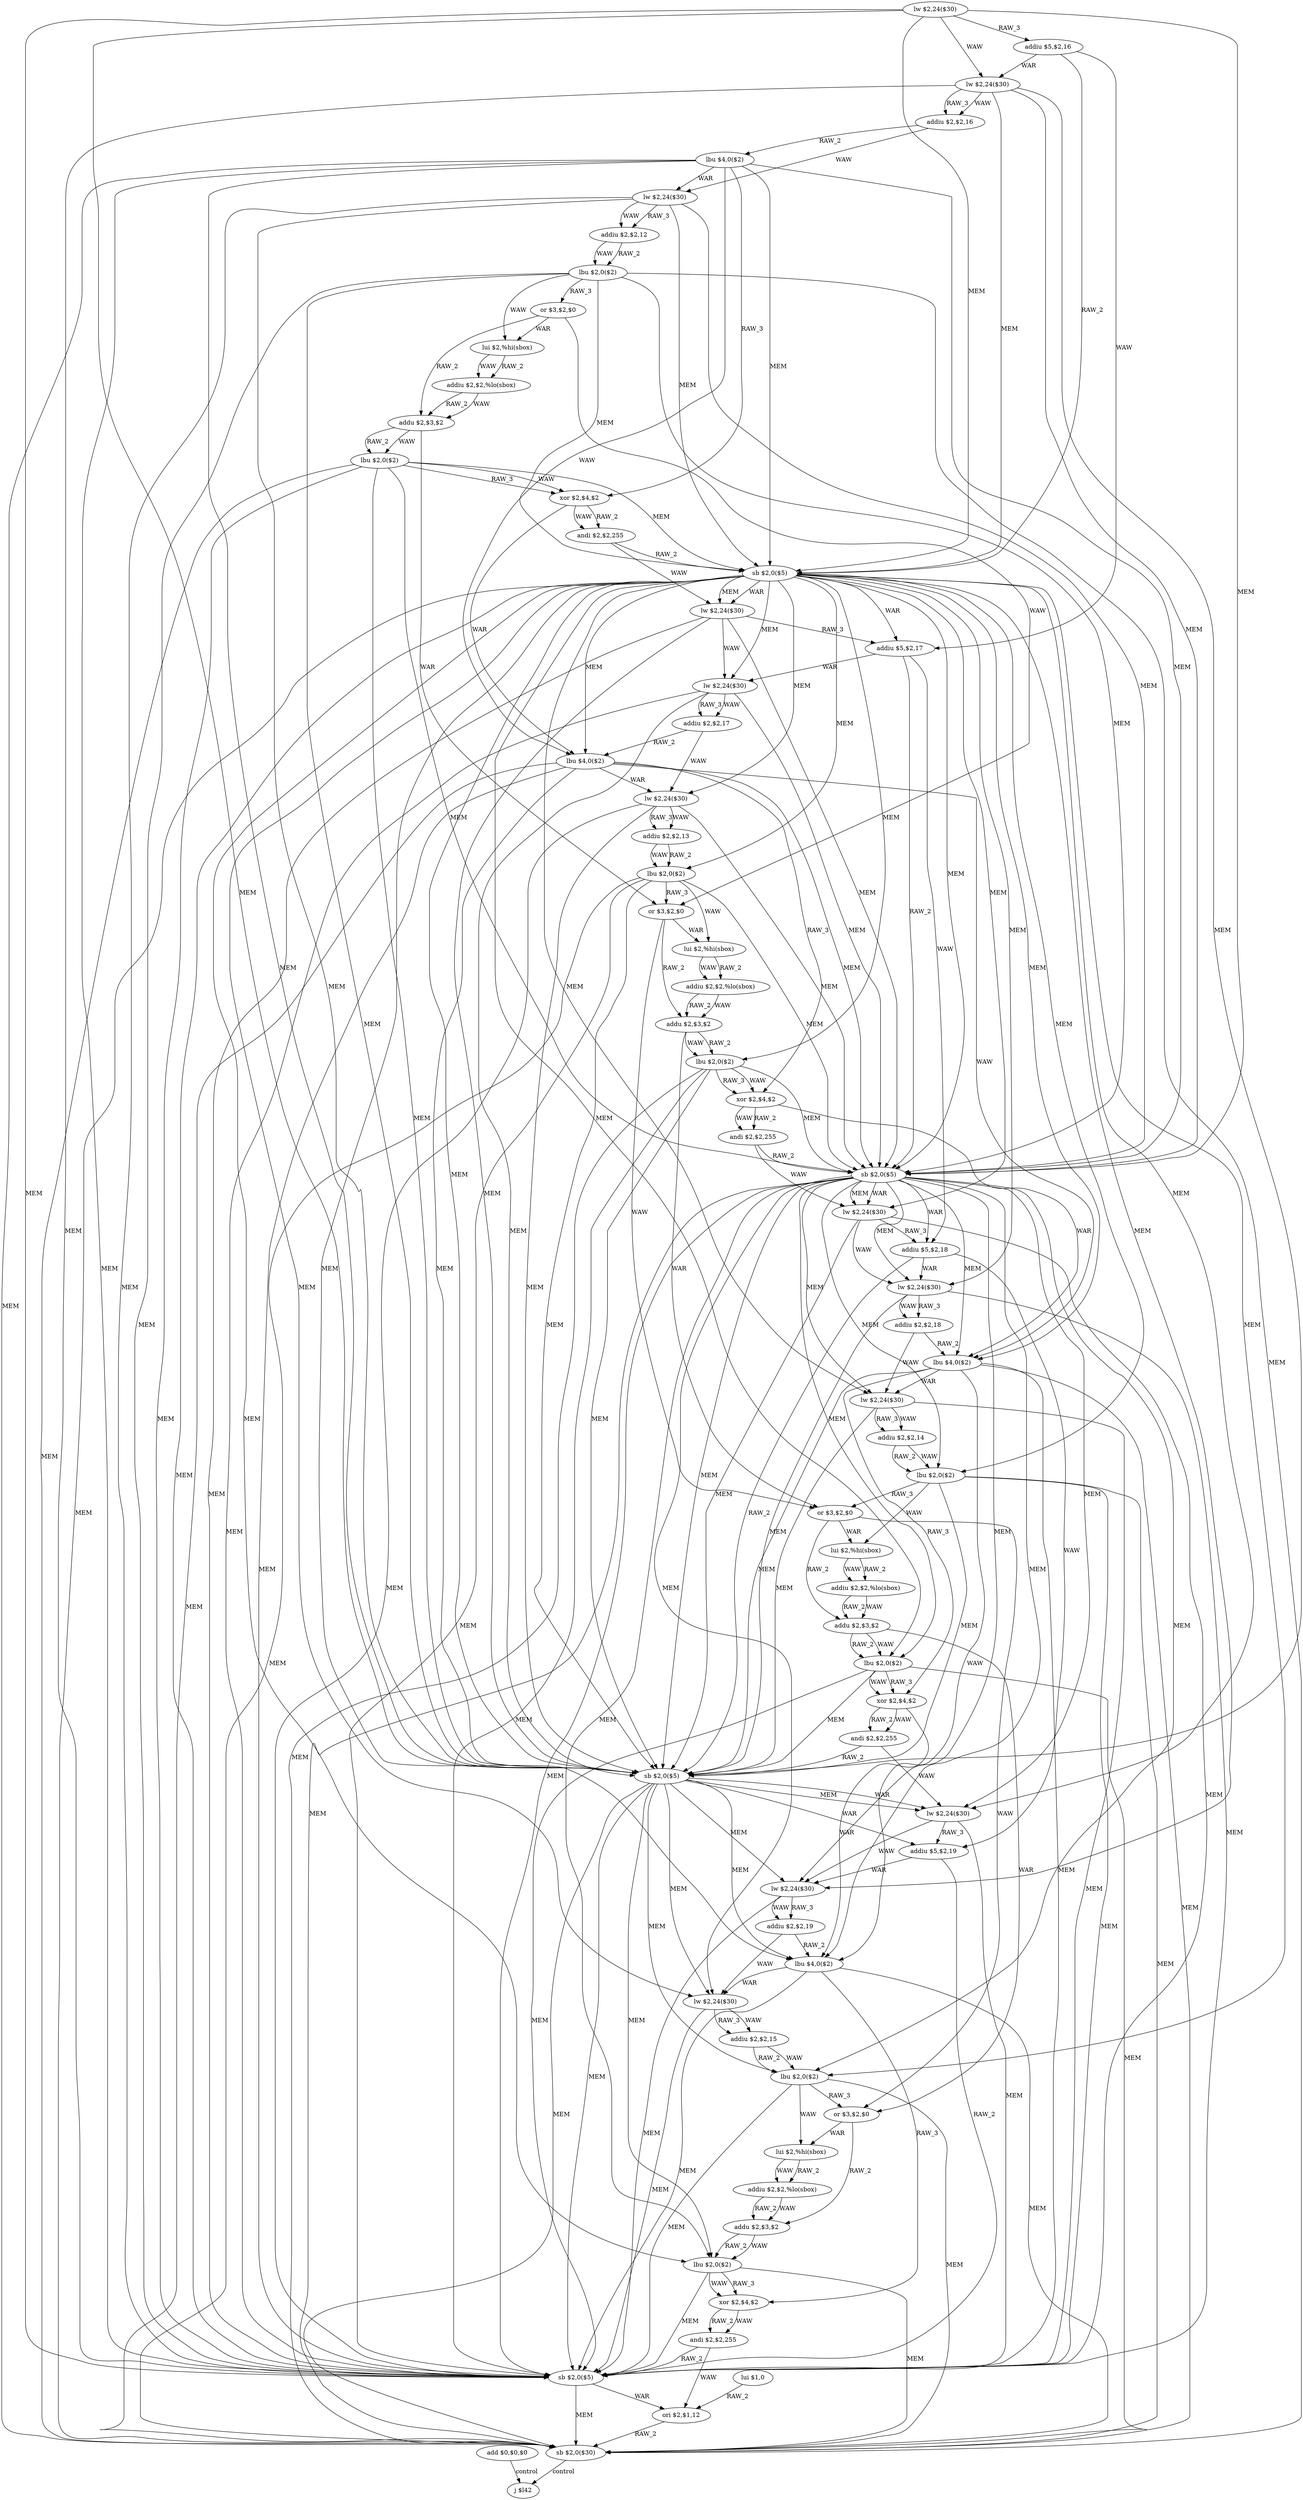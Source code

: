 digraph G1 {
node [shape = ellipse];
i0 [label = "add $0,$0,$0"] ;
i0 ->  i68 [label= "control"];
i68 [label = "j $l42"] ;
i1 [label = "lw $2,24($30)"] ;
i1 ->  i2 [label= "RAW_3"];
i1 ->  i3 [label= "WAW"];
i1 ->  i16 [label= "MEM"];
i1 ->  i32 [label= "MEM"];
i1 ->  i48 [label= "MEM"];
i1 ->  i64 [label= "MEM"];
i2 [label = "addiu $5,$2,16"] ;
i2 ->  i3 [label= "WAR"];
i2 ->  i16 [label= "RAW_2"];
i2 ->  i18 [label= "WAW"];
i3 [label = "lw $2,24($30)"] ;
i3 ->  i4 [label= "RAW_3"];
i3 ->  i4 [label= "WAW"];
i3 ->  i16 [label= "MEM"];
i3 ->  i32 [label= "MEM"];
i3 ->  i48 [label= "MEM"];
i3 ->  i64 [label= "MEM"];
i4 [label = "addiu $2,$2,16"] ;
i4 ->  i5 [label= "RAW_2"];
i4 ->  i6 [label= "WAW"];
i5 [label = "lbu $4,0($2)"] ;
i5 ->  i6 [label= "WAR"];
i5 ->  i14 [label= "RAW_3"];
i5 ->  i16 [label= "MEM"];
i5 ->  i21 [label= "WAW"];
i5 ->  i32 [label= "MEM"];
i5 ->  i48 [label= "MEM"];
i5 ->  i64 [label= "MEM"];
i5 ->  i67 [label= "MEM"];
i6 [label = "lw $2,24($30)"] ;
i6 ->  i7 [label= "RAW_3"];
i6 ->  i7 [label= "WAW"];
i6 ->  i16 [label= "MEM"];
i6 ->  i32 [label= "MEM"];
i6 ->  i48 [label= "MEM"];
i6 ->  i64 [label= "MEM"];
i7 [label = "addiu $2,$2,12"] ;
i7 ->  i8 [label= "RAW_2"];
i7 ->  i8 [label= "WAW"];
i8 [label = "lbu $2,0($2)"] ;
i8 ->  i9 [label= "RAW_3"];
i8 ->  i10 [label= "WAW"];
i8 ->  i16 [label= "MEM"];
i8 ->  i32 [label= "MEM"];
i8 ->  i48 [label= "MEM"];
i8 ->  i64 [label= "MEM"];
i8 ->  i67 [label= "MEM"];
i9 [label = "or $3,$2,$0"] ;
i9 ->  i10 [label= "WAR"];
i9 ->  i12 [label= "RAW_2"];
i9 ->  i25 [label= "WAW"];
i10 [label = "lui $2,%hi(sbox)"] ;
i10 ->  i11 [label= "RAW_2"];
i10 ->  i11 [label= "WAW"];
i11 [label = "addiu $2,$2,%lo(sbox)"] ;
i11 ->  i12 [label= "RAW_2"];
i11 ->  i12 [label= "WAW"];
i12 [label = "addu $2,$3,$2"] ;
i12 ->  i13 [label= "RAW_2"];
i12 ->  i13 [label= "WAW"];
i12 ->  i25 [label= "WAR"];
i13 [label = "lbu $2,0($2)"] ;
i13 ->  i14 [label= "RAW_3"];
i13 ->  i14 [label= "WAW"];
i13 ->  i16 [label= "MEM"];
i13 ->  i32 [label= "MEM"];
i13 ->  i48 [label= "MEM"];
i13 ->  i64 [label= "MEM"];
i13 ->  i67 [label= "MEM"];
i14 [label = "xor $2,$4,$2"] ;
i14 ->  i15 [label= "RAW_2"];
i14 ->  i15 [label= "WAW"];
i14 ->  i21 [label= "WAR"];
i15 [label = "andi $2,$2,255"] ;
i15 ->  i16 [label= "RAW_2"];
i15 ->  i17 [label= "WAW"];
i16 [label = "sb $2,0($5)"] ;
i16 ->  i17 [label= "WAR"];
i16 ->  i17 [label= "MEM"];
i16 ->  i18 [label= "WAR"];
i16 ->  i19 [label= "MEM"];
i16 ->  i21 [label= "MEM"];
i16 ->  i22 [label= "MEM"];
i16 ->  i24 [label= "MEM"];
i16 ->  i29 [label= "MEM"];
i16 ->  i32 [label= "MEM"];
i16 ->  i33 [label= "MEM"];
i16 ->  i35 [label= "MEM"];
i16 ->  i37 [label= "MEM"];
i16 ->  i38 [label= "MEM"];
i16 ->  i40 [label= "MEM"];
i16 ->  i45 [label= "MEM"];
i16 ->  i48 [label= "MEM"];
i16 ->  i49 [label= "MEM"];
i16 ->  i51 [label= "MEM"];
i16 ->  i53 [label= "MEM"];
i16 ->  i54 [label= "MEM"];
i16 ->  i56 [label= "MEM"];
i16 ->  i61 [label= "MEM"];
i16 ->  i64 [label= "MEM"];
i16 ->  i67 [label= "MEM"];
i17 [label = "lw $2,24($30)"] ;
i17 ->  i18 [label= "RAW_3"];
i17 ->  i19 [label= "WAW"];
i17 ->  i32 [label= "MEM"];
i17 ->  i48 [label= "MEM"];
i17 ->  i64 [label= "MEM"];
i18 [label = "addiu $5,$2,17"] ;
i18 ->  i19 [label= "WAR"];
i18 ->  i32 [label= "RAW_2"];
i18 ->  i34 [label= "WAW"];
i19 [label = "lw $2,24($30)"] ;
i19 ->  i20 [label= "RAW_3"];
i19 ->  i20 [label= "WAW"];
i19 ->  i32 [label= "MEM"];
i19 ->  i48 [label= "MEM"];
i19 ->  i64 [label= "MEM"];
i20 [label = "addiu $2,$2,17"] ;
i20 ->  i21 [label= "RAW_2"];
i20 ->  i22 [label= "WAW"];
i21 [label = "lbu $4,0($2)"] ;
i21 ->  i22 [label= "WAR"];
i21 ->  i30 [label= "RAW_3"];
i21 ->  i32 [label= "MEM"];
i21 ->  i37 [label= "WAW"];
i21 ->  i48 [label= "MEM"];
i21 ->  i64 [label= "MEM"];
i21 ->  i67 [label= "MEM"];
i22 [label = "lw $2,24($30)"] ;
i22 ->  i23 [label= "RAW_3"];
i22 ->  i23 [label= "WAW"];
i22 ->  i32 [label= "MEM"];
i22 ->  i48 [label= "MEM"];
i22 ->  i64 [label= "MEM"];
i23 [label = "addiu $2,$2,13"] ;
i23 ->  i24 [label= "RAW_2"];
i23 ->  i24 [label= "WAW"];
i24 [label = "lbu $2,0($2)"] ;
i24 ->  i25 [label= "RAW_3"];
i24 ->  i26 [label= "WAW"];
i24 ->  i32 [label= "MEM"];
i24 ->  i48 [label= "MEM"];
i24 ->  i64 [label= "MEM"];
i24 ->  i67 [label= "MEM"];
i25 [label = "or $3,$2,$0"] ;
i25 ->  i26 [label= "WAR"];
i25 ->  i28 [label= "RAW_2"];
i25 ->  i41 [label= "WAW"];
i26 [label = "lui $2,%hi(sbox)"] ;
i26 ->  i27 [label= "RAW_2"];
i26 ->  i27 [label= "WAW"];
i27 [label = "addiu $2,$2,%lo(sbox)"] ;
i27 ->  i28 [label= "RAW_2"];
i27 ->  i28 [label= "WAW"];
i28 [label = "addu $2,$3,$2"] ;
i28 ->  i29 [label= "RAW_2"];
i28 ->  i29 [label= "WAW"];
i28 ->  i41 [label= "WAR"];
i29 [label = "lbu $2,0($2)"] ;
i29 ->  i30 [label= "RAW_3"];
i29 ->  i30 [label= "WAW"];
i29 ->  i32 [label= "MEM"];
i29 ->  i48 [label= "MEM"];
i29 ->  i64 [label= "MEM"];
i29 ->  i67 [label= "MEM"];
i30 [label = "xor $2,$4,$2"] ;
i30 ->  i31 [label= "RAW_2"];
i30 ->  i31 [label= "WAW"];
i30 ->  i37 [label= "WAR"];
i31 [label = "andi $2,$2,255"] ;
i31 ->  i32 [label= "RAW_2"];
i31 ->  i33 [label= "WAW"];
i32 [label = "sb $2,0($5)"] ;
i32 ->  i33 [label= "WAR"];
i32 ->  i33 [label= "MEM"];
i32 ->  i34 [label= "WAR"];
i32 ->  i35 [label= "MEM"];
i32 ->  i37 [label= "MEM"];
i32 ->  i38 [label= "MEM"];
i32 ->  i40 [label= "MEM"];
i32 ->  i45 [label= "MEM"];
i32 ->  i48 [label= "MEM"];
i32 ->  i49 [label= "MEM"];
i32 ->  i51 [label= "MEM"];
i32 ->  i53 [label= "MEM"];
i32 ->  i54 [label= "MEM"];
i32 ->  i56 [label= "MEM"];
i32 ->  i61 [label= "MEM"];
i32 ->  i64 [label= "MEM"];
i32 ->  i67 [label= "MEM"];
i33 [label = "lw $2,24($30)"] ;
i33 ->  i34 [label= "RAW_3"];
i33 ->  i35 [label= "WAW"];
i33 ->  i48 [label= "MEM"];
i33 ->  i64 [label= "MEM"];
i34 [label = "addiu $5,$2,18"] ;
i34 ->  i35 [label= "WAR"];
i34 ->  i48 [label= "RAW_2"];
i34 ->  i50 [label= "WAW"];
i35 [label = "lw $2,24($30)"] ;
i35 ->  i36 [label= "RAW_3"];
i35 ->  i36 [label= "WAW"];
i35 ->  i48 [label= "MEM"];
i35 ->  i64 [label= "MEM"];
i36 [label = "addiu $2,$2,18"] ;
i36 ->  i37 [label= "RAW_2"];
i36 ->  i38 [label= "WAW"];
i37 [label = "lbu $4,0($2)"] ;
i37 ->  i38 [label= "WAR"];
i37 ->  i46 [label= "RAW_3"];
i37 ->  i48 [label= "MEM"];
i37 ->  i53 [label= "WAW"];
i37 ->  i64 [label= "MEM"];
i37 ->  i67 [label= "MEM"];
i38 [label = "lw $2,24($30)"] ;
i38 ->  i39 [label= "RAW_3"];
i38 ->  i39 [label= "WAW"];
i38 ->  i48 [label= "MEM"];
i38 ->  i64 [label= "MEM"];
i39 [label = "addiu $2,$2,14"] ;
i39 ->  i40 [label= "RAW_2"];
i39 ->  i40 [label= "WAW"];
i40 [label = "lbu $2,0($2)"] ;
i40 ->  i41 [label= "RAW_3"];
i40 ->  i42 [label= "WAW"];
i40 ->  i48 [label= "MEM"];
i40 ->  i64 [label= "MEM"];
i40 ->  i67 [label= "MEM"];
i41 [label = "or $3,$2,$0"] ;
i41 ->  i42 [label= "WAR"];
i41 ->  i44 [label= "RAW_2"];
i41 ->  i57 [label= "WAW"];
i42 [label = "lui $2,%hi(sbox)"] ;
i42 ->  i43 [label= "RAW_2"];
i42 ->  i43 [label= "WAW"];
i43 [label = "addiu $2,$2,%lo(sbox)"] ;
i43 ->  i44 [label= "RAW_2"];
i43 ->  i44 [label= "WAW"];
i44 [label = "addu $2,$3,$2"] ;
i44 ->  i45 [label= "RAW_2"];
i44 ->  i45 [label= "WAW"];
i44 ->  i57 [label= "WAR"];
i45 [label = "lbu $2,0($2)"] ;
i45 ->  i46 [label= "RAW_3"];
i45 ->  i46 [label= "WAW"];
i45 ->  i48 [label= "MEM"];
i45 ->  i64 [label= "MEM"];
i45 ->  i67 [label= "MEM"];
i46 [label = "xor $2,$4,$2"] ;
i46 ->  i47 [label= "RAW_2"];
i46 ->  i47 [label= "WAW"];
i46 ->  i53 [label= "WAR"];
i47 [label = "andi $2,$2,255"] ;
i47 ->  i48 [label= "RAW_2"];
i47 ->  i49 [label= "WAW"];
i48 [label = "sb $2,0($5)"] ;
i48 ->  i49 [label= "WAR"];
i48 ->  i49 [label= "MEM"];
i48 ->  i50 [label= "WAR"];
i48 ->  i51 [label= "MEM"];
i48 ->  i53 [label= "MEM"];
i48 ->  i54 [label= "MEM"];
i48 ->  i56 [label= "MEM"];
i48 ->  i61 [label= "MEM"];
i48 ->  i64 [label= "MEM"];
i48 ->  i67 [label= "MEM"];
i49 [label = "lw $2,24($30)"] ;
i49 ->  i50 [label= "RAW_3"];
i49 ->  i51 [label= "WAW"];
i49 ->  i64 [label= "MEM"];
i50 [label = "addiu $5,$2,19"] ;
i50 ->  i51 [label= "WAR"];
i50 ->  i64 [label= "RAW_2"];
i51 [label = "lw $2,24($30)"] ;
i51 ->  i52 [label= "RAW_3"];
i51 ->  i52 [label= "WAW"];
i51 ->  i64 [label= "MEM"];
i52 [label = "addiu $2,$2,19"] ;
i52 ->  i53 [label= "RAW_2"];
i52 ->  i54 [label= "WAW"];
i53 [label = "lbu $4,0($2)"] ;
i53 ->  i54 [label= "WAR"];
i53 ->  i62 [label= "RAW_3"];
i53 ->  i64 [label= "MEM"];
i53 ->  i67 [label= "MEM"];
i54 [label = "lw $2,24($30)"] ;
i54 ->  i55 [label= "RAW_3"];
i54 ->  i55 [label= "WAW"];
i54 ->  i64 [label= "MEM"];
i55 [label = "addiu $2,$2,15"] ;
i55 ->  i56 [label= "RAW_2"];
i55 ->  i56 [label= "WAW"];
i56 [label = "lbu $2,0($2)"] ;
i56 ->  i57 [label= "RAW_3"];
i56 ->  i58 [label= "WAW"];
i56 ->  i64 [label= "MEM"];
i56 ->  i67 [label= "MEM"];
i57 [label = "or $3,$2,$0"] ;
i57 ->  i58 [label= "WAR"];
i57 ->  i60 [label= "RAW_2"];
i58 [label = "lui $2,%hi(sbox)"] ;
i58 ->  i59 [label= "RAW_2"];
i58 ->  i59 [label= "WAW"];
i59 [label = "addiu $2,$2,%lo(sbox)"] ;
i59 ->  i60 [label= "RAW_2"];
i59 ->  i60 [label= "WAW"];
i60 [label = "addu $2,$3,$2"] ;
i60 ->  i61 [label= "RAW_2"];
i60 ->  i61 [label= "WAW"];
i61 [label = "lbu $2,0($2)"] ;
i61 ->  i62 [label= "RAW_3"];
i61 ->  i62 [label= "WAW"];
i61 ->  i64 [label= "MEM"];
i61 ->  i67 [label= "MEM"];
i62 [label = "xor $2,$4,$2"] ;
i62 ->  i63 [label= "RAW_2"];
i62 ->  i63 [label= "WAW"];
i63 [label = "andi $2,$2,255"] ;
i63 ->  i64 [label= "RAW_2"];
i63 ->  i66 [label= "WAW"];
i64 [label = "sb $2,0($5)"] ;
i64 ->  i66 [label= "WAR"];
i64 ->  i67 [label= "MEM"];
i66 [label = "ori $2,$1,12"] ;
i66 ->  i67 [label= "RAW_2"];
i67 [label = "sb $2,0($30)"] ;
i67 ->  i68 [label= "control"];
i65 [label = "lui $1,0"] ;
i65 ->  i66 [label= "RAW_2"];
}
